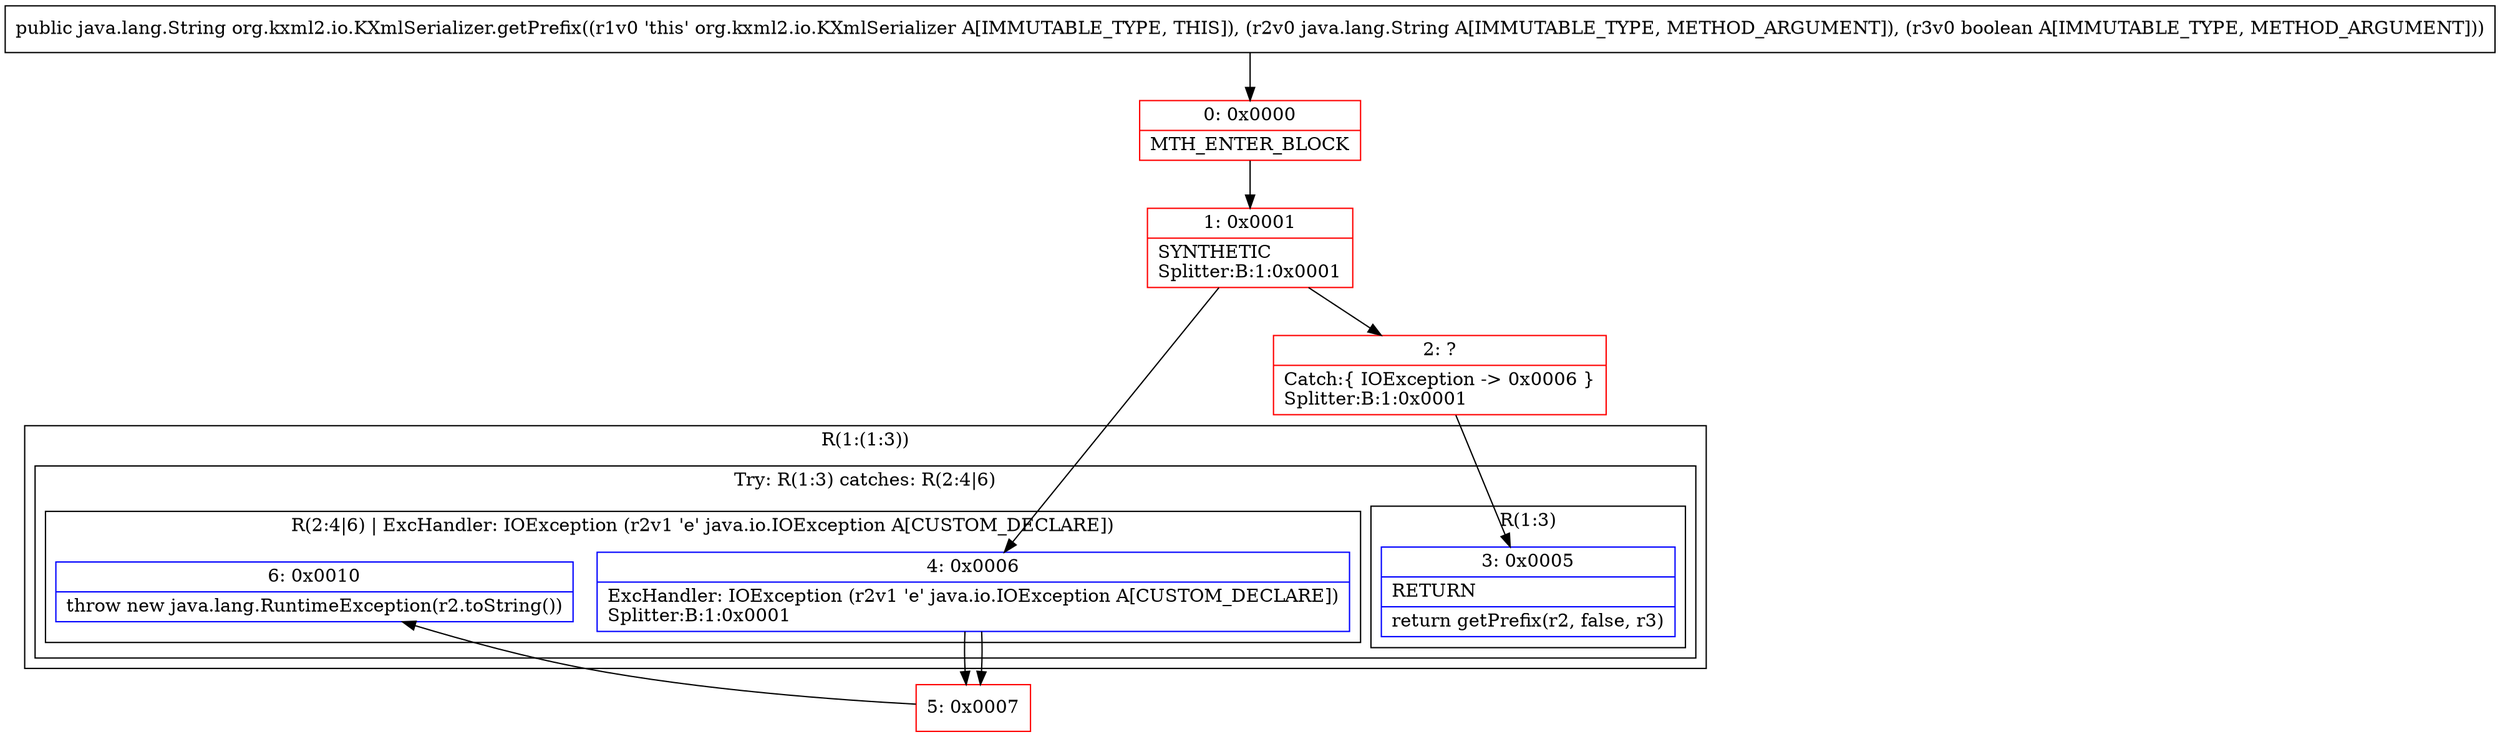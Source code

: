 digraph "CFG fororg.kxml2.io.KXmlSerializer.getPrefix(Ljava\/lang\/String;Z)Ljava\/lang\/String;" {
subgraph cluster_Region_325053765 {
label = "R(1:(1:3))";
node [shape=record,color=blue];
subgraph cluster_TryCatchRegion_1564247315 {
label = "Try: R(1:3) catches: R(2:4|6)";
node [shape=record,color=blue];
subgraph cluster_Region_1385047877 {
label = "R(1:3)";
node [shape=record,color=blue];
Node_3 [shape=record,label="{3\:\ 0x0005|RETURN\l|return getPrefix(r2, false, r3)\l}"];
}
subgraph cluster_Region_115729608 {
label = "R(2:4|6) | ExcHandler: IOException (r2v1 'e' java.io.IOException A[CUSTOM_DECLARE])\l";
node [shape=record,color=blue];
Node_4 [shape=record,label="{4\:\ 0x0006|ExcHandler: IOException (r2v1 'e' java.io.IOException A[CUSTOM_DECLARE])\lSplitter:B:1:0x0001\l}"];
Node_6 [shape=record,label="{6\:\ 0x0010|throw new java.lang.RuntimeException(r2.toString())\l}"];
}
}
}
subgraph cluster_Region_115729608 {
label = "R(2:4|6) | ExcHandler: IOException (r2v1 'e' java.io.IOException A[CUSTOM_DECLARE])\l";
node [shape=record,color=blue];
Node_4 [shape=record,label="{4\:\ 0x0006|ExcHandler: IOException (r2v1 'e' java.io.IOException A[CUSTOM_DECLARE])\lSplitter:B:1:0x0001\l}"];
Node_6 [shape=record,label="{6\:\ 0x0010|throw new java.lang.RuntimeException(r2.toString())\l}"];
}
Node_0 [shape=record,color=red,label="{0\:\ 0x0000|MTH_ENTER_BLOCK\l}"];
Node_1 [shape=record,color=red,label="{1\:\ 0x0001|SYNTHETIC\lSplitter:B:1:0x0001\l}"];
Node_2 [shape=record,color=red,label="{2\:\ ?|Catch:\{ IOException \-\> 0x0006 \}\lSplitter:B:1:0x0001\l}"];
Node_5 [shape=record,color=red,label="{5\:\ 0x0007}"];
MethodNode[shape=record,label="{public java.lang.String org.kxml2.io.KXmlSerializer.getPrefix((r1v0 'this' org.kxml2.io.KXmlSerializer A[IMMUTABLE_TYPE, THIS]), (r2v0 java.lang.String A[IMMUTABLE_TYPE, METHOD_ARGUMENT]), (r3v0 boolean A[IMMUTABLE_TYPE, METHOD_ARGUMENT])) }"];
MethodNode -> Node_0;
Node_4 -> Node_5;
Node_4 -> Node_5;
Node_0 -> Node_1;
Node_1 -> Node_2;
Node_1 -> Node_4;
Node_2 -> Node_3;
Node_5 -> Node_6;
}


